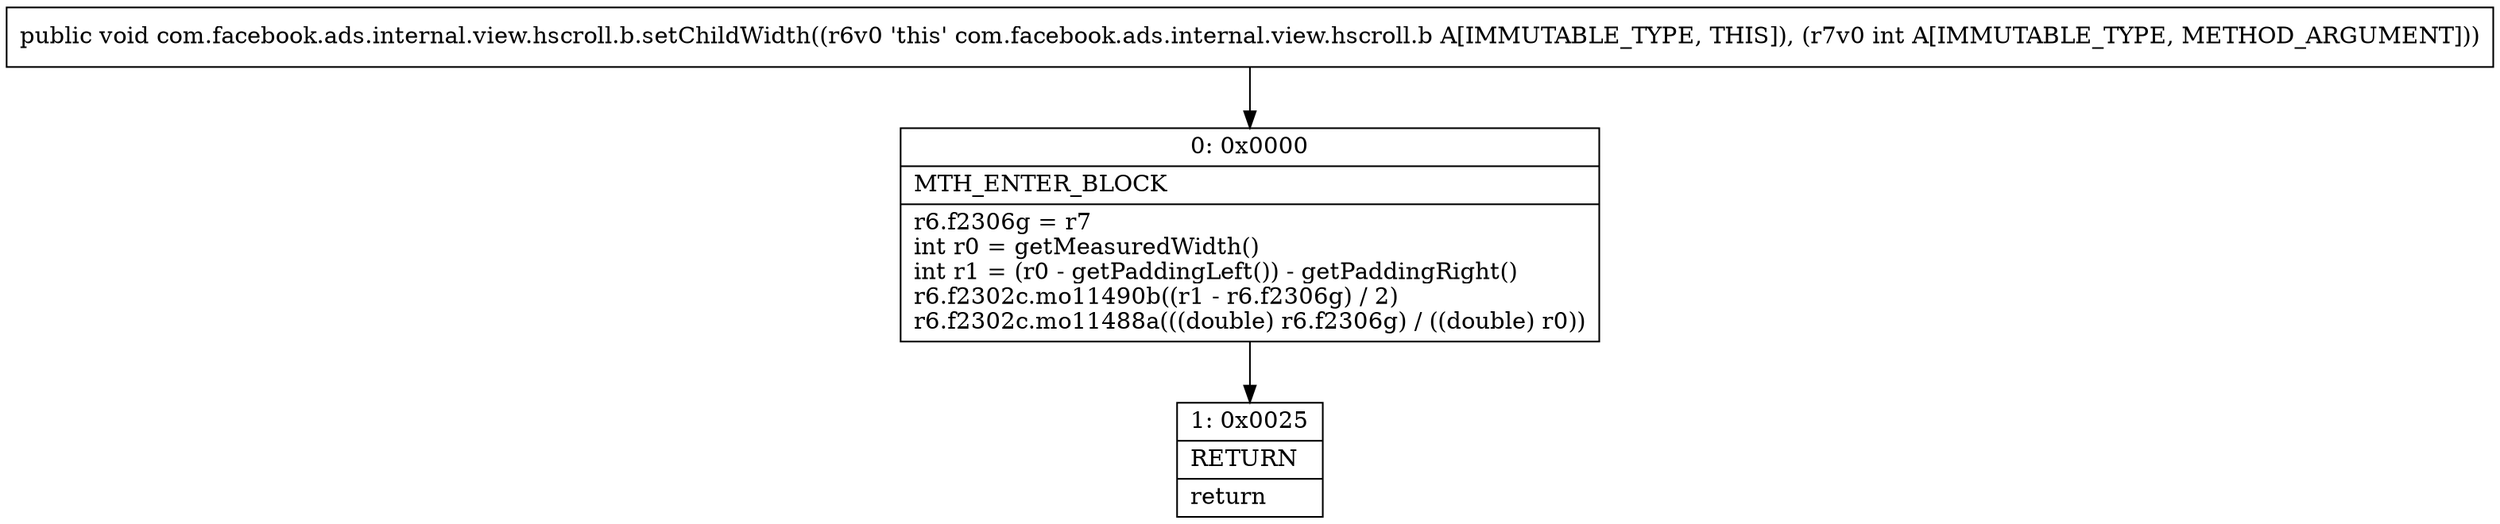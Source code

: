 digraph "CFG forcom.facebook.ads.internal.view.hscroll.b.setChildWidth(I)V" {
Node_0 [shape=record,label="{0\:\ 0x0000|MTH_ENTER_BLOCK\l|r6.f2306g = r7\lint r0 = getMeasuredWidth()\lint r1 = (r0 \- getPaddingLeft()) \- getPaddingRight()\lr6.f2302c.mo11490b((r1 \- r6.f2306g) \/ 2)\lr6.f2302c.mo11488a(((double) r6.f2306g) \/ ((double) r0))\l}"];
Node_1 [shape=record,label="{1\:\ 0x0025|RETURN\l|return\l}"];
MethodNode[shape=record,label="{public void com.facebook.ads.internal.view.hscroll.b.setChildWidth((r6v0 'this' com.facebook.ads.internal.view.hscroll.b A[IMMUTABLE_TYPE, THIS]), (r7v0 int A[IMMUTABLE_TYPE, METHOD_ARGUMENT])) }"];
MethodNode -> Node_0;
Node_0 -> Node_1;
}

